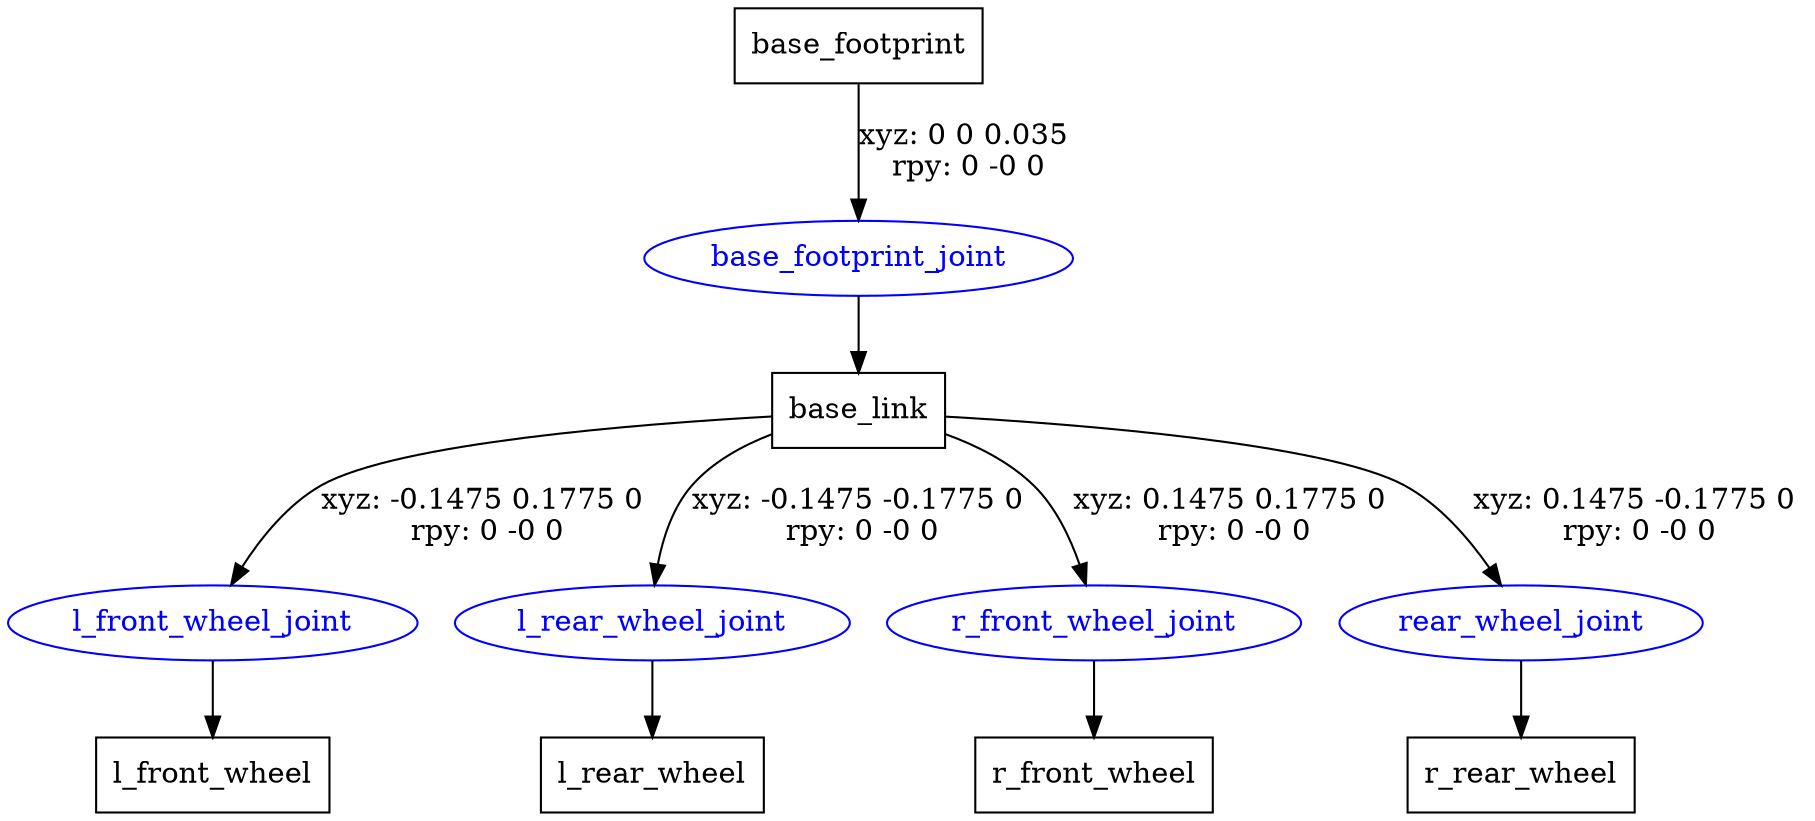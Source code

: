 digraph G {
node [shape=box];
"base_footprint" [label="base_footprint"];
"base_link" [label="base_link"];
"l_front_wheel" [label="l_front_wheel"];
"l_rear_wheel" [label="l_rear_wheel"];
"r_front_wheel" [label="r_front_wheel"];
"r_rear_wheel" [label="r_rear_wheel"];
node [shape=ellipse, color=blue, fontcolor=blue];
"base_footprint" -> "base_footprint_joint" [label="xyz: 0 0 0.035 \nrpy: 0 -0 0"]
"base_footprint_joint" -> "base_link"
"base_link" -> "l_front_wheel_joint" [label="xyz: -0.1475 0.1775 0 \nrpy: 0 -0 0"]
"l_front_wheel_joint" -> "l_front_wheel"
"base_link" -> "l_rear_wheel_joint" [label="xyz: -0.1475 -0.1775 0 \nrpy: 0 -0 0"]
"l_rear_wheel_joint" -> "l_rear_wheel"
"base_link" -> "r_front_wheel_joint" [label="xyz: 0.1475 0.1775 0 \nrpy: 0 -0 0"]
"r_front_wheel_joint" -> "r_front_wheel"
"base_link" -> "rear_wheel_joint" [label="xyz: 0.1475 -0.1775 0 \nrpy: 0 -0 0"]
"rear_wheel_joint" -> "r_rear_wheel"
}
